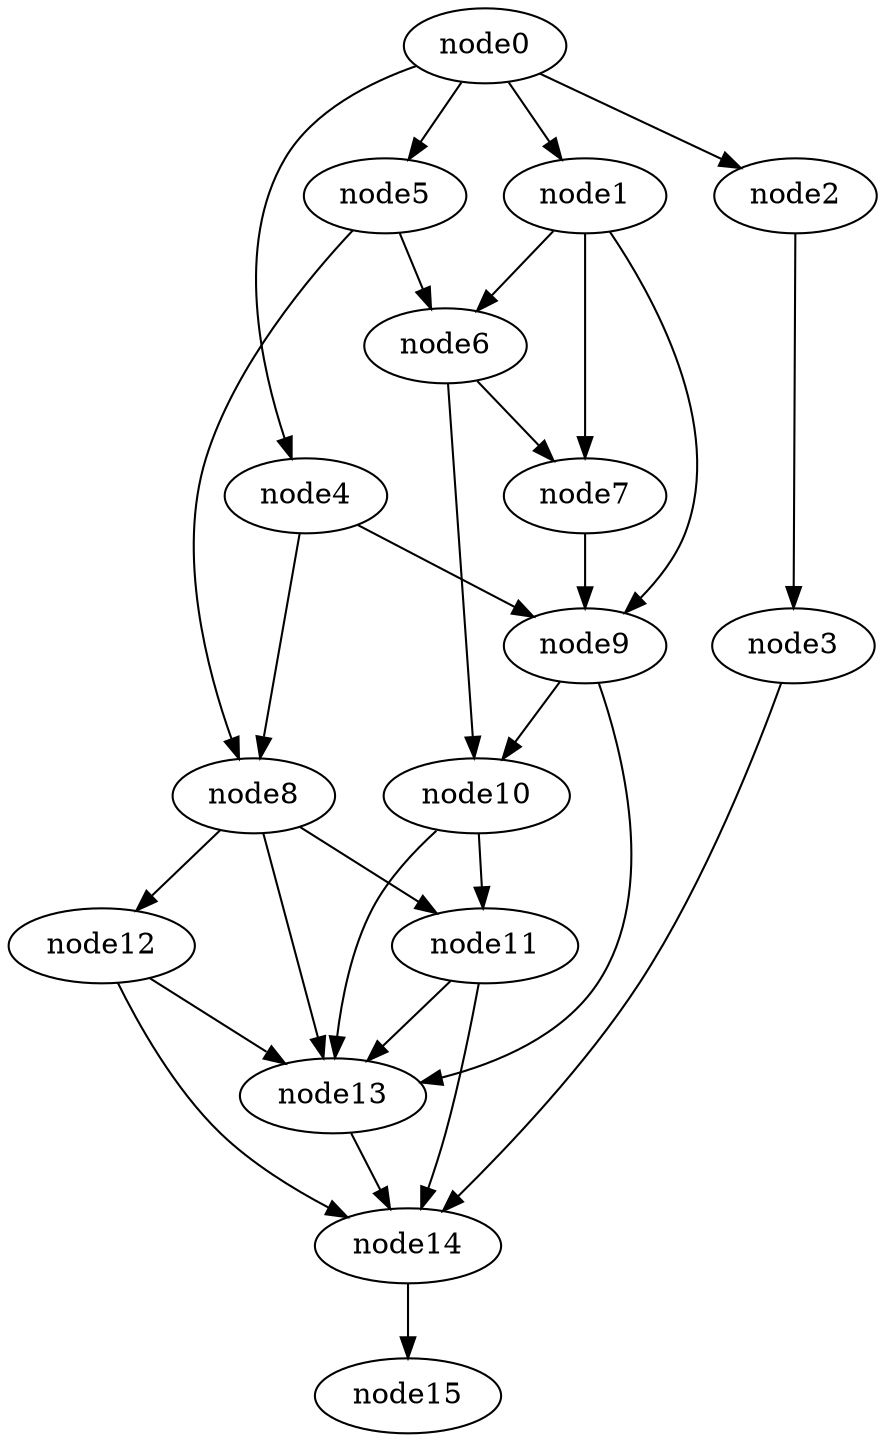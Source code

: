 digraph g{
	node15
	node14 -> node15
	node13 -> node14
	node12 -> node14
	node12 -> node13
	node11 -> node14
	node11 -> node13
	node10 -> node13
	node10 -> node11
	node9 -> node13
	node9 -> node10
	node8 -> node13
	node8 -> node12
	node8 -> node11
	node7 -> node9
	node6 -> node10
	node6 -> node7
	node5 -> node8
	node5 -> node6
	node4 -> node9
	node4 -> node8
	node3 -> node14
	node2 -> node3
	node1 -> node9
	node1 -> node7
	node1 -> node6
	node0 -> node5
	node0 -> node4
	node0 -> node2
	node0 -> node1
}
